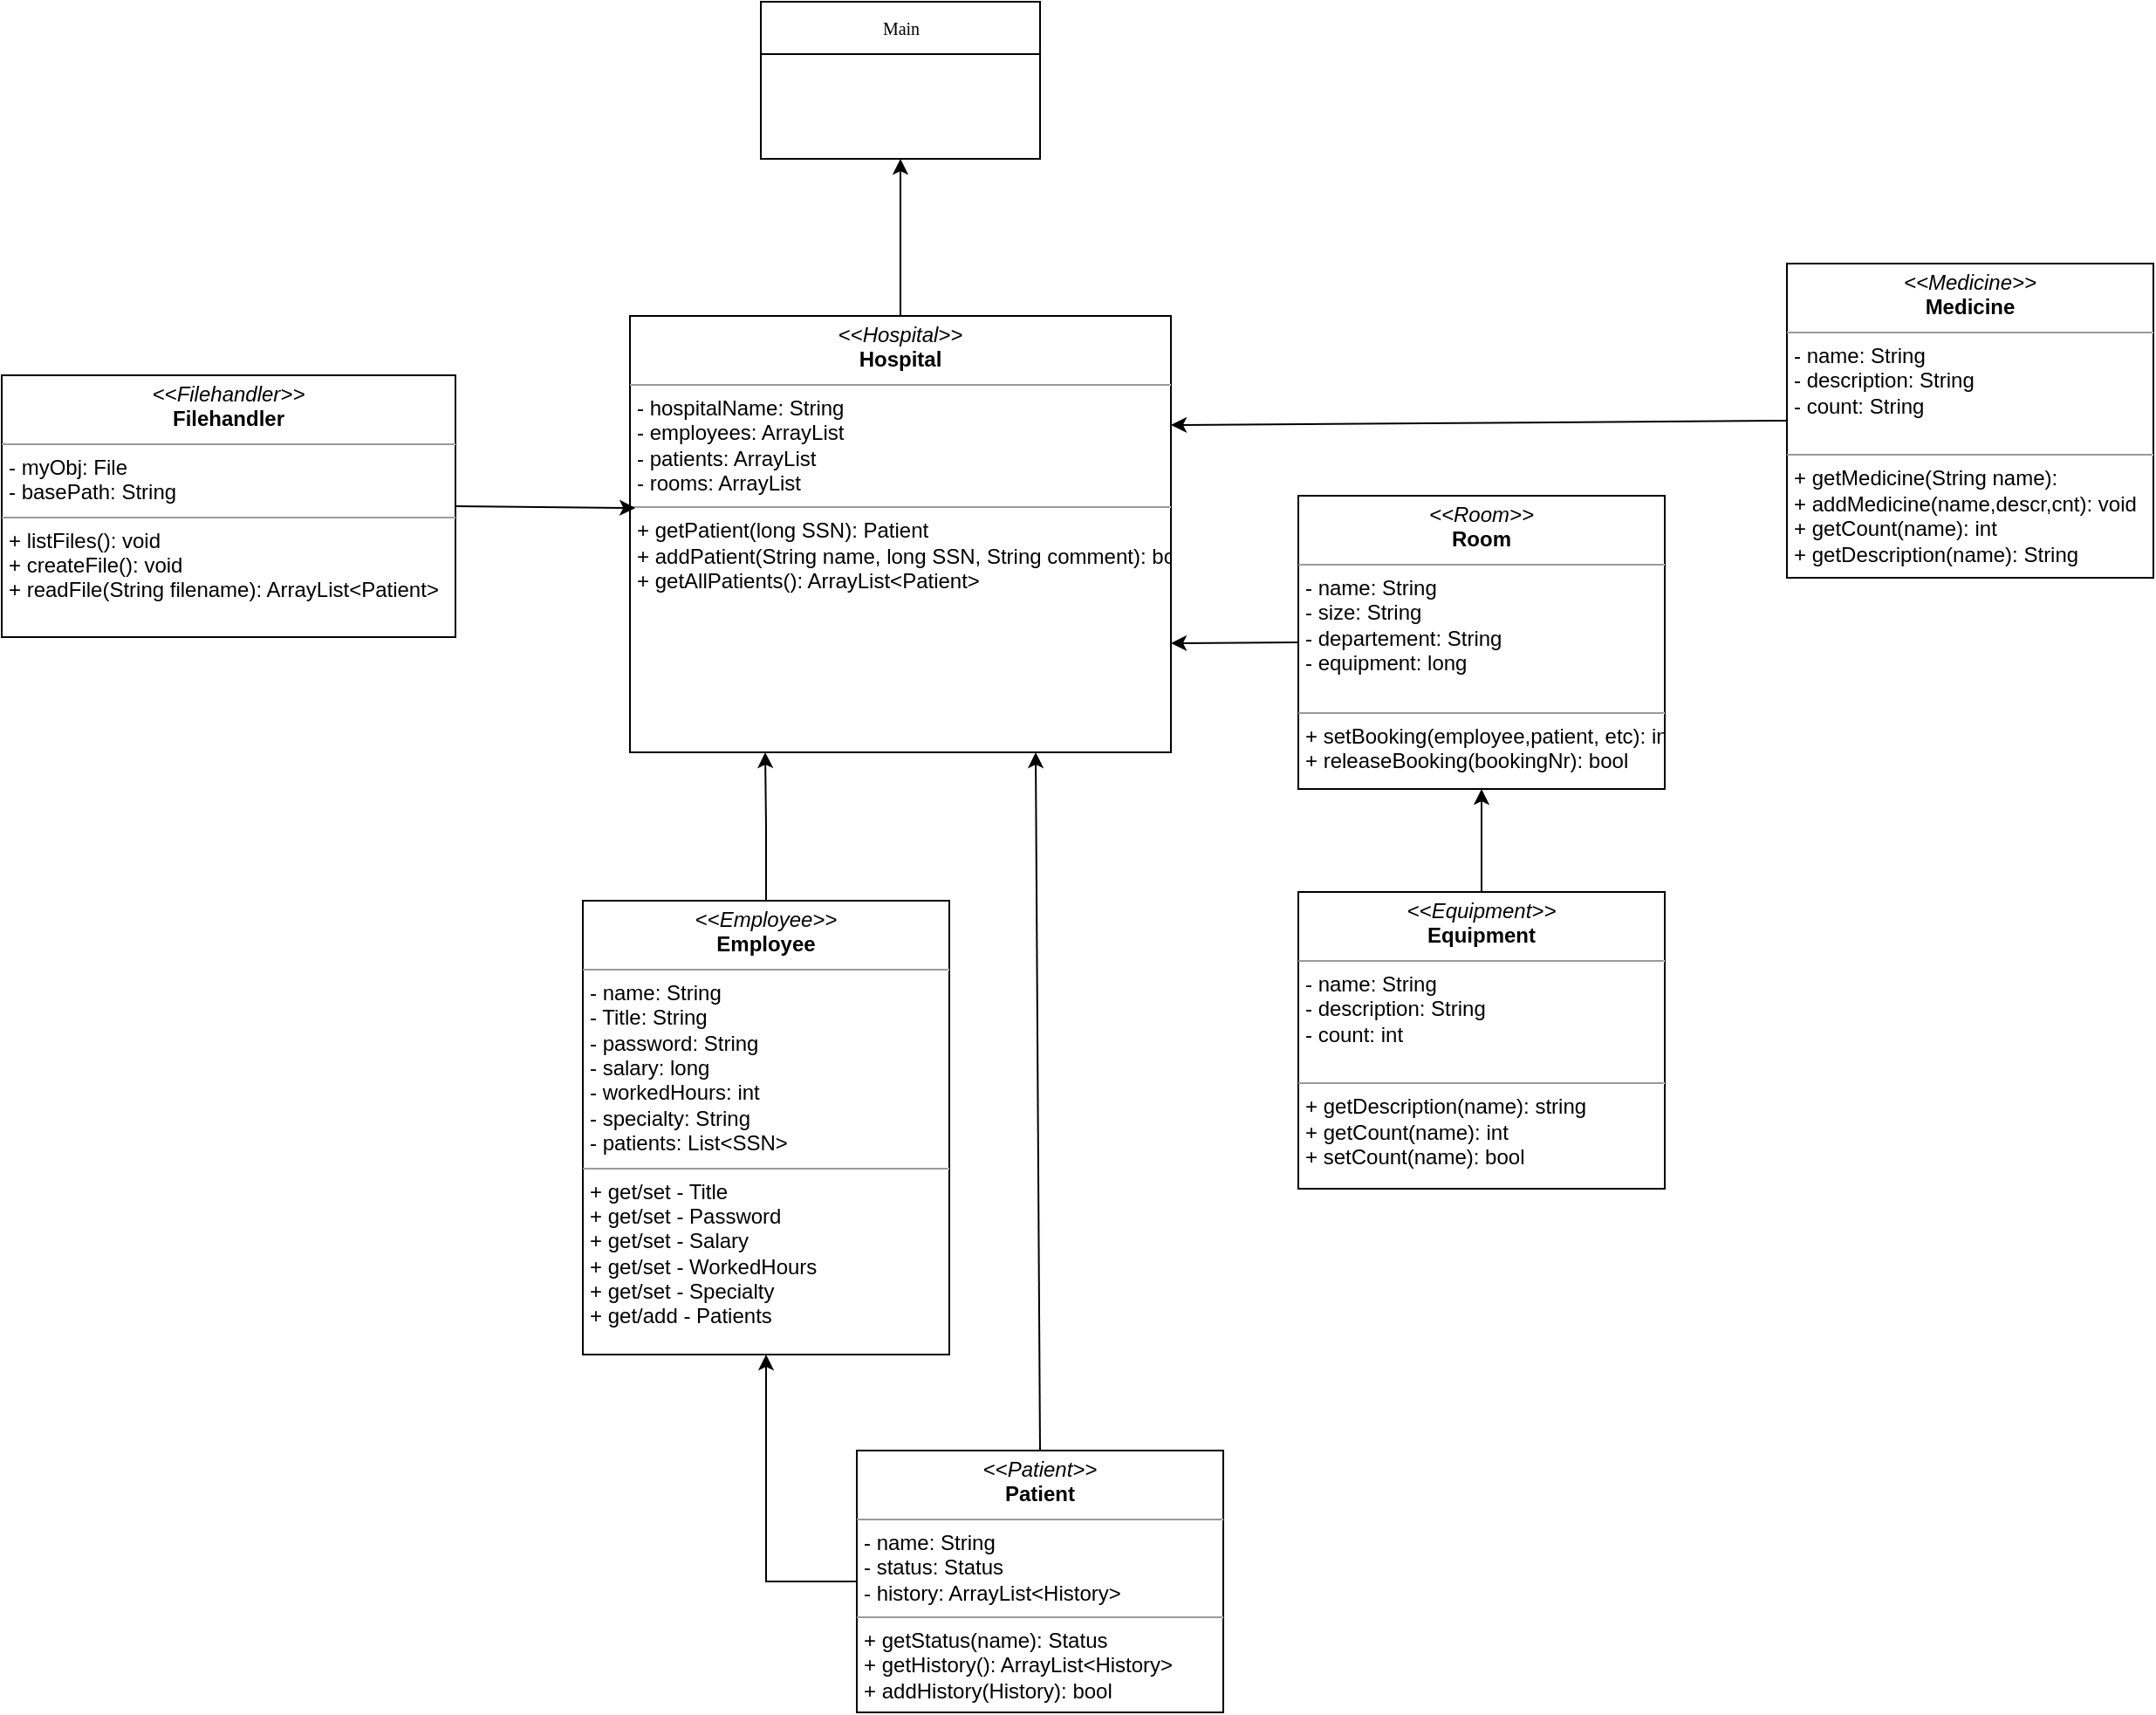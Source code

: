 <mxfile version="16.5.6" type="device"><diagram name="Page-1" id="c4acf3e9-155e-7222-9cf6-157b1a14988f"><mxGraphModel dx="1826" dy="827" grid="1" gridSize="10" guides="1" tooltips="1" connect="1" arrows="1" fold="1" page="1" pageScale="1" pageWidth="827" pageHeight="1169" background="none" math="0" shadow="0"><root><mxCell id="0"/><mxCell id="1" parent="0"/><mxCell id="17acba5748e5396b-20" value="Main" style="swimlane;html=1;fontStyle=0;childLayout=stackLayout;horizontal=1;startSize=30;fillColor=none;horizontalStack=0;resizeParent=1;resizeLast=0;collapsible=1;marginBottom=0;swimlaneFillColor=#ffffff;rounded=0;shadow=0;comic=0;labelBackgroundColor=none;strokeWidth=1;fontFamily=Verdana;fontSize=10;align=center;" parent="1" vertex="1"><mxGeometry x="772" y="70" width="160" height="90" as="geometry"><mxRectangle x="330" y="100" width="60" height="30" as="alternateBounds"/></mxGeometry></mxCell><mxCell id="4" style="edgeStyle=orthogonalEdgeStyle;rounded=0;orthogonalLoop=1;jettySize=auto;html=1;entryX=0.25;entryY=1;entryDx=0;entryDy=0;exitX=0.5;exitY=0;exitDx=0;exitDy=0;" parent="1" source="5d2195bd80daf111-12" target="5d2195bd80daf111-20" edge="1"><mxGeometry relative="1" as="geometry"/></mxCell><mxCell id="5d2195bd80daf111-12" value="&lt;p style=&quot;margin: 0px ; margin-top: 4px ; text-align: center&quot;&gt;&lt;i&gt;&amp;lt;&amp;lt;Employee&amp;gt;&amp;gt;&lt;/i&gt;&lt;br&gt;&lt;b&gt;Employee&lt;/b&gt;&lt;/p&gt;&lt;hr size=&quot;1&quot;&gt;&lt;p style=&quot;margin: 0px ; margin-left: 4px&quot;&gt;- name: String&lt;br&gt;&lt;/p&gt;&lt;p style=&quot;margin: 0px ; margin-left: 4px&quot;&gt;- Title: String&lt;/p&gt;&lt;p style=&quot;margin: 0px ; margin-left: 4px&quot;&gt;- password: String&lt;/p&gt;&lt;p style=&quot;margin: 0px ; margin-left: 4px&quot;&gt;- salary: long&lt;/p&gt;&lt;p style=&quot;margin: 0px ; margin-left: 4px&quot;&gt;- workedHours: int&lt;/p&gt;&lt;p style=&quot;margin: 0px ; margin-left: 4px&quot;&gt;- specialty: String&lt;/p&gt;&lt;p style=&quot;margin: 0px ; margin-left: 4px&quot;&gt;- patients: List&amp;lt;SSN&amp;gt;&lt;/p&gt;&lt;hr size=&quot;1&quot;&gt;&lt;p style=&quot;margin: 0px ; margin-left: 4px&quot;&gt;+ get/set - Title&lt;/p&gt;&lt;p style=&quot;margin: 0px ; margin-left: 4px&quot;&gt;+ get/set - Password&lt;/p&gt;&lt;p style=&quot;margin: 0px ; margin-left: 4px&quot;&gt;+ get/set - Salary&lt;/p&gt;&lt;p style=&quot;margin: 0px ; margin-left: 4px&quot;&gt;+ get/set - WorkedHours&lt;/p&gt;&lt;p style=&quot;margin: 0px ; margin-left: 4px&quot;&gt;+ get/set - Specialty&lt;/p&gt;&lt;p style=&quot;margin: 0px ; margin-left: 4px&quot;&gt;+ get/add - Patients&lt;/p&gt;" style="verticalAlign=top;align=left;overflow=fill;fontSize=12;fontFamily=Helvetica;html=1;rounded=0;shadow=0;comic=0;labelBackgroundColor=none;strokeWidth=1" parent="1" vertex="1"><mxGeometry x="670" y="585" width="210" height="260" as="geometry"/></mxCell><mxCell id="5d2195bd80daf111-18" value="&lt;p style=&quot;margin: 0px ; margin-top: 4px ; text-align: center&quot;&gt;&lt;i&gt;&amp;lt;&amp;lt;Filehandler&amp;gt;&amp;gt;&lt;/i&gt;&lt;br&gt;&lt;b&gt;Filehandler&lt;/b&gt;&lt;/p&gt;&lt;hr size=&quot;1&quot;&gt;&lt;p style=&quot;margin: 0px ; margin-left: 4px&quot;&gt;- myObj: File&lt;/p&gt;&lt;p style=&quot;margin: 0px ; margin-left: 4px&quot;&gt;&lt;span&gt;- basePath: String&lt;/span&gt;&lt;br&gt;&lt;/p&gt;&lt;hr size=&quot;1&quot;&gt;&lt;p style=&quot;margin: 0px ; margin-left: 4px&quot;&gt;+ listFiles(): void&lt;br&gt;+ createFile(): void&lt;/p&gt;&lt;p style=&quot;margin: 0px ; margin-left: 4px&quot;&gt;&lt;span&gt;+ readFile(String filename): ArrayList&amp;lt;Patient&amp;gt;&lt;/span&gt;&lt;/p&gt;" style="verticalAlign=top;align=left;overflow=fill;fontSize=12;fontFamily=Helvetica;html=1;rounded=0;shadow=0;comic=0;labelBackgroundColor=none;strokeWidth=1" parent="1" vertex="1"><mxGeometry x="337" y="284" width="260" height="150" as="geometry"/></mxCell><mxCell id="5d2195bd80daf111-19" value="&lt;p style=&quot;margin: 0px ; margin-top: 4px ; text-align: center&quot;&gt;&lt;i&gt;&amp;lt;&amp;lt;Patient&amp;gt;&amp;gt;&lt;/i&gt;&lt;br&gt;&lt;b&gt;Patient&lt;/b&gt;&lt;/p&gt;&lt;hr size=&quot;1&quot;&gt;&lt;p style=&quot;margin: 0px ; margin-left: 4px&quot;&gt;- name: String&lt;br&gt;&lt;/p&gt;&lt;p style=&quot;margin: 0px ; margin-left: 4px&quot;&gt;- status: Status&lt;/p&gt;&lt;p style=&quot;margin: 0px ; margin-left: 4px&quot;&gt;- history: ArrayList&amp;lt;History&amp;gt;&lt;/p&gt;&lt;hr size=&quot;1&quot;&gt;&lt;p style=&quot;margin: 0px ; margin-left: 4px&quot;&gt;&lt;span&gt;+ getStatus(name): Status&lt;/span&gt;&lt;br&gt;&lt;/p&gt;&lt;p style=&quot;margin: 0px ; margin-left: 4px&quot;&gt;+ getHistory(): ArrayList&amp;lt;History&amp;gt;&lt;/p&gt;&lt;p style=&quot;margin: 0px ; margin-left: 4px&quot;&gt;+ addHistory(History): bool&lt;/p&gt;" style="verticalAlign=top;align=left;overflow=fill;fontSize=12;fontFamily=Helvetica;html=1;rounded=0;shadow=0;comic=0;labelBackgroundColor=none;strokeWidth=1" parent="1" vertex="1"><mxGeometry x="827" y="900" width="210" height="150" as="geometry"/></mxCell><mxCell id="5" style="edgeStyle=orthogonalEdgeStyle;rounded=0;orthogonalLoop=1;jettySize=auto;html=1;entryX=0.5;entryY=1;entryDx=0;entryDy=0;exitX=0.5;exitY=0;exitDx=0;exitDy=0;" parent="1" source="5d2195bd80daf111-20" target="17acba5748e5396b-20" edge="1"><mxGeometry relative="1" as="geometry"/></mxCell><mxCell id="5d2195bd80daf111-20" value="&lt;p style=&quot;margin: 0px ; margin-top: 4px ; text-align: center&quot;&gt;&lt;i&gt;&amp;lt;&amp;lt;Hospital&amp;gt;&amp;gt;&lt;/i&gt;&lt;br&gt;&lt;b&gt;Hospital&lt;/b&gt;&lt;/p&gt;&lt;hr size=&quot;1&quot;&gt;&lt;p style=&quot;margin: 0px ; margin-left: 4px&quot;&gt;- hospitalName: String&lt;/p&gt;&lt;p style=&quot;margin: 0px ; margin-left: 4px&quot;&gt;- employees: ArrayList&lt;/p&gt;&lt;p style=&quot;margin: 0px ; margin-left: 4px&quot;&gt;- patients: ArrayList&lt;br&gt;&lt;/p&gt;&lt;p style=&quot;margin: 0px ; margin-left: 4px&quot;&gt;- rooms: ArrayList&lt;br&gt;&lt;/p&gt;&lt;hr size=&quot;1&quot;&gt;&lt;p style=&quot;margin: 0px ; margin-left: 4px&quot;&gt;+ getPatient(long SSN): Patient&lt;/p&gt;&lt;p style=&quot;margin: 0px ; margin-left: 4px&quot;&gt;+ addPatient(String name, long SSN, String comment): bool&lt;/p&gt;&lt;p style=&quot;margin: 0px ; margin-left: 4px&quot;&gt;+ getAllPatients(): ArrayList&amp;lt;Patient&amp;gt;&lt;/p&gt;&lt;p style=&quot;margin: 0px ; margin-left: 4px&quot;&gt;&lt;br&gt;&lt;/p&gt;" style="verticalAlign=top;align=left;overflow=fill;fontSize=12;fontFamily=Helvetica;html=1;rounded=0;shadow=0;comic=0;labelBackgroundColor=none;strokeWidth=1" parent="1" vertex="1"><mxGeometry x="697" y="250" width="310" height="250" as="geometry"/></mxCell><mxCell id="FNFtTDqbw4oKEC_K9n8w-5" value="&lt;p style=&quot;margin: 0px ; margin-top: 4px ; text-align: center&quot;&gt;&lt;i&gt;&amp;lt;&amp;lt;Medicine&amp;gt;&amp;gt;&lt;/i&gt;&lt;br&gt;&lt;b&gt;Medicine&lt;/b&gt;&lt;/p&gt;&lt;hr size=&quot;1&quot;&gt;&lt;p style=&quot;margin: 0px ; margin-left: 4px&quot;&gt;- name: String&lt;br&gt;&lt;/p&gt;&lt;p style=&quot;margin: 0px ; margin-left: 4px&quot;&gt;- description: String&lt;/p&gt;&lt;p style=&quot;margin: 0px ; margin-left: 4px&quot;&gt;- count: String&lt;/p&gt;&lt;p style=&quot;margin: 0px ; margin-left: 4px&quot;&gt;&lt;br&gt;&lt;/p&gt;&lt;hr size=&quot;1&quot;&gt;&lt;p style=&quot;margin: 0px ; margin-left: 4px&quot;&gt;+ getMedicine(String name):&amp;nbsp;&lt;/p&gt;&lt;p style=&quot;margin: 0px ; margin-left: 4px&quot;&gt;+ addMedicine(name,descr,cnt): void&lt;/p&gt;&lt;p style=&quot;margin: 0px ; margin-left: 4px&quot;&gt;+ getCount(name): int&lt;/p&gt;&lt;p style=&quot;margin: 0px ; margin-left: 4px&quot;&gt;+ getDescription(name): String&lt;span&gt;&amp;nbsp;&lt;/span&gt;&lt;/p&gt;&amp;nbsp;" style="verticalAlign=top;align=left;overflow=fill;fontSize=12;fontFamily=Helvetica;html=1;rounded=0;shadow=0;comic=0;labelBackgroundColor=none;strokeWidth=1" vertex="1" parent="1"><mxGeometry x="1360" y="220" width="210" height="180" as="geometry"/></mxCell><mxCell id="FNFtTDqbw4oKEC_K9n8w-6" value="&lt;p style=&quot;margin: 0px ; margin-top: 4px ; text-align: center&quot;&gt;&lt;i&gt;&amp;lt;&amp;lt;Equipment&amp;gt;&amp;gt;&lt;/i&gt;&lt;br&gt;&lt;b&gt;Equipment&lt;/b&gt;&lt;/p&gt;&lt;hr size=&quot;1&quot;&gt;&lt;p style=&quot;margin: 0px ; margin-left: 4px&quot;&gt;- name: String&lt;br&gt;&lt;/p&gt;&lt;p style=&quot;margin: 0px ; margin-left: 4px&quot;&gt;- description: String&lt;/p&gt;&lt;p style=&quot;margin: 0px ; margin-left: 4px&quot;&gt;- count: int&lt;/p&gt;&lt;p style=&quot;margin: 0px ; margin-left: 4px&quot;&gt;&lt;br&gt;&lt;/p&gt;&lt;hr size=&quot;1&quot;&gt;&lt;p style=&quot;margin: 0px ; margin-left: 4px&quot;&gt;+ getDescription(name): string&lt;/p&gt;&lt;p style=&quot;margin: 0px ; margin-left: 4px&quot;&gt;+ getCount(name): int&lt;/p&gt;&lt;p style=&quot;margin: 0px ; margin-left: 4px&quot;&gt;+ setCount(name): bool&lt;/p&gt;&lt;p style=&quot;margin: 0px ; margin-left: 4px&quot;&gt;&lt;/p&gt;" style="verticalAlign=top;align=left;overflow=fill;fontSize=12;fontFamily=Helvetica;html=1;rounded=0;shadow=0;comic=0;labelBackgroundColor=none;strokeWidth=1" vertex="1" parent="1"><mxGeometry x="1080" y="580" width="210" height="170" as="geometry"/></mxCell><mxCell id="FNFtTDqbw4oKEC_K9n8w-7" value="&lt;p style=&quot;margin: 0px ; margin-top: 4px ; text-align: center&quot;&gt;&lt;i&gt;&amp;lt;&amp;lt;Room&amp;gt;&amp;gt;&lt;/i&gt;&lt;br&gt;&lt;b&gt;Room&lt;/b&gt;&lt;/p&gt;&lt;hr size=&quot;1&quot;&gt;&lt;p style=&quot;margin: 0px ; margin-left: 4px&quot;&gt;- name: String&lt;br&gt;&lt;/p&gt;&lt;p style=&quot;margin: 0px ; margin-left: 4px&quot;&gt;- size: String&lt;/p&gt;&lt;p style=&quot;margin: 0px ; margin-left: 4px&quot;&gt;- departement: String&lt;/p&gt;&lt;p style=&quot;margin: 0px ; margin-left: 4px&quot;&gt;- equipment: long&lt;/p&gt;&lt;p style=&quot;margin: 0px ; margin-left: 4px&quot;&gt;&lt;br&gt;&lt;/p&gt;&lt;hr size=&quot;1&quot;&gt;&lt;p style=&quot;margin: 0px ; margin-left: 4px&quot;&gt;+ setBooking(employee,patient, etc): int&lt;/p&gt;&lt;p style=&quot;margin: 0px ; margin-left: 4px&quot;&gt;+ releaseBooking(bookingNr): bool&lt;/p&gt;" style="verticalAlign=top;align=left;overflow=fill;fontSize=12;fontFamily=Helvetica;html=1;rounded=0;shadow=0;comic=0;labelBackgroundColor=none;strokeWidth=1" vertex="1" parent="1"><mxGeometry x="1080" y="353" width="210" height="168" as="geometry"/></mxCell><mxCell id="FNFtTDqbw4oKEC_K9n8w-9" value="" style="endArrow=classic;html=1;rounded=0;exitX=0;exitY=0.5;exitDx=0;exitDy=0;entryX=0.5;entryY=1;entryDx=0;entryDy=0;" edge="1" parent="1" source="5d2195bd80daf111-19" target="5d2195bd80daf111-12"><mxGeometry width="50" height="50" relative="1" as="geometry"><mxPoint x="850" y="500" as="sourcePoint"/><mxPoint x="900" y="450" as="targetPoint"/><Array as="points"><mxPoint x="775" y="975"/></Array></mxGeometry></mxCell><mxCell id="FNFtTDqbw4oKEC_K9n8w-10" value="" style="endArrow=classic;html=1;rounded=0;entryX=0.75;entryY=1;entryDx=0;entryDy=0;exitX=0.5;exitY=0;exitDx=0;exitDy=0;" edge="1" parent="1" source="5d2195bd80daf111-19" target="5d2195bd80daf111-20"><mxGeometry width="50" height="50" relative="1" as="geometry"><mxPoint x="1100" y="380" as="sourcePoint"/><mxPoint x="1150" y="330" as="targetPoint"/></mxGeometry></mxCell><mxCell id="FNFtTDqbw4oKEC_K9n8w-11" value="" style="endArrow=classic;html=1;rounded=0;exitX=1;exitY=0.5;exitDx=0;exitDy=0;entryX=0.01;entryY=0.44;entryDx=0;entryDy=0;entryPerimeter=0;" edge="1" parent="1" source="5d2195bd80daf111-18" target="5d2195bd80daf111-20"><mxGeometry width="50" height="50" relative="1" as="geometry"><mxPoint x="540" y="350" as="sourcePoint"/><mxPoint x="630" y="360" as="targetPoint"/></mxGeometry></mxCell><mxCell id="FNFtTDqbw4oKEC_K9n8w-12" value="" style="endArrow=classic;html=1;rounded=0;entryX=0.5;entryY=1;entryDx=0;entryDy=0;exitX=0.5;exitY=0;exitDx=0;exitDy=0;" edge="1" parent="1" source="FNFtTDqbw4oKEC_K9n8w-6" target="FNFtTDqbw4oKEC_K9n8w-7"><mxGeometry width="50" height="50" relative="1" as="geometry"><mxPoint x="720" y="800" as="sourcePoint"/><mxPoint x="770" y="750" as="targetPoint"/></mxGeometry></mxCell><mxCell id="FNFtTDqbw4oKEC_K9n8w-13" value="" style="endArrow=classic;html=1;rounded=0;entryX=1;entryY=0.25;entryDx=0;entryDy=0;exitX=0;exitY=0.5;exitDx=0;exitDy=0;" edge="1" parent="1" source="FNFtTDqbw4oKEC_K9n8w-5" target="5d2195bd80daf111-20"><mxGeometry width="50" height="50" relative="1" as="geometry"><mxPoint x="580" y="710" as="sourcePoint"/><mxPoint x="630" y="660" as="targetPoint"/></mxGeometry></mxCell><mxCell id="FNFtTDqbw4oKEC_K9n8w-14" value="" style="endArrow=classic;html=1;rounded=0;exitX=0;exitY=0.5;exitDx=0;exitDy=0;entryX=1;entryY=0.75;entryDx=0;entryDy=0;" edge="1" parent="1" source="FNFtTDqbw4oKEC_K9n8w-7" target="5d2195bd80daf111-20"><mxGeometry width="50" height="50" relative="1" as="geometry"><mxPoint x="620" y="490" as="sourcePoint"/><mxPoint x="1090" y="410" as="targetPoint"/></mxGeometry></mxCell></root></mxGraphModel></diagram></mxfile>
